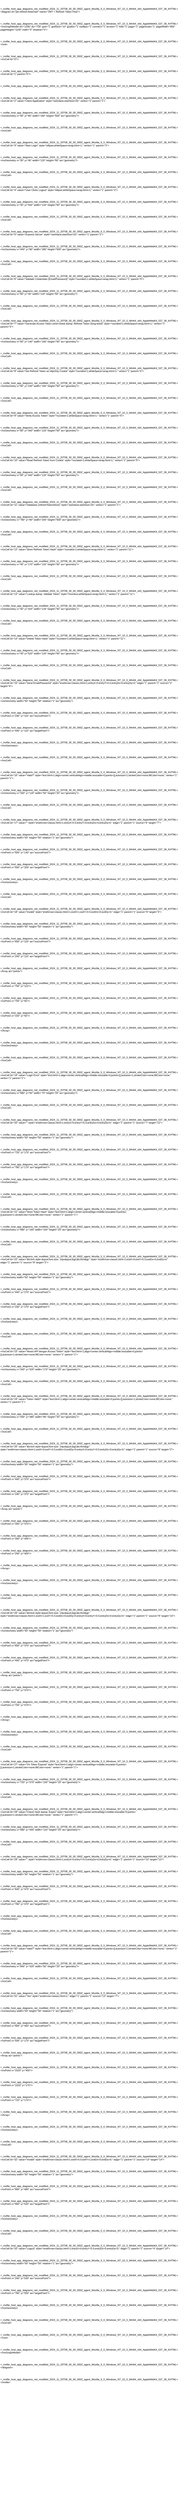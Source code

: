 <mxfile>
    <diagram id="sfbpxGeCNHBWjV3Nfpo7" name="Page-1">
        <mxGraphModel dx="973" dy="911" grid="1" gridSize="10" guides="1" tooltips="1" connect="1" arrows="1" fold="1" page="1" pageScale="1" pageWidth="850" pageHeight="1100" math="0" shadow="0">
            <root>
                <mxCell id="0"/>
                <mxCell id="1" parent="0"/>
                <mxCell id="5" value="&#xa;  &#xa;    &amp;lt;_mxfile_host_app_diagrams_net_modified_2024_11_20T08_30_00_000Z_agent_Mozilla_5_0_Windows_NT_10_0_Win64_x64_AppleWebKit_537_36_KHTML&amp;gt;&amp;lt;diagram id=&quot;jwt-refresh-flowchart&quot; name=&quot;JWT + Refresh Token Flow&quot;&amp;gt;&#xa;    &#xa;  &#xa;  &#xa;    &amp;lt;_mxfile_host_app_diagrams_net_modified_2024_11_20T08_30_00_000Z_agent_Mozilla_5_0_Windows_NT_10_0_Win64_x64_AppleWebKit_537_36_KHTML&amp;gt;&amp;lt;mxGraphModel dx=&quot;1295&quot; dy=&quot;728&quot; grid=&quot;1&quot; gridSize=&quot;10&quot; guides=&quot;1&quot; tooltips=&quot;1&quot; connect=&quot;1&quot; arrows=&quot;1&quot; fold=&quot;1&quot; page=&quot;1&quot; pageScale=&quot;1&quot; pageWidth=&quot;850&quot; pageHeight=&quot;1100&quot; math=&quot;0&quot; shadow=&quot;0&quot;&amp;gt;&#xa;    &#xa;  &#xa;  &#xa;    &amp;lt;_mxfile_host_app_diagrams_net_modified_2024_11_20T08_30_00_000Z_agent_Mozilla_5_0_Windows_NT_10_0_Win64_x64_AppleWebKit_537_36_KHTML&amp;gt;&amp;lt;root&amp;gt;&#xa;    &#xa;  &#xa;  &#xa;    &amp;lt;_mxfile_host_app_diagrams_net_modified_2024_11_20T08_30_00_000Z_agent_Mozilla_5_0_Windows_NT_10_0_Win64_x64_AppleWebKit_537_36_KHTML&amp;gt;&amp;lt;mxCell id=&quot;0&quot;/&amp;gt;&#xa;    &#xa;  &#xa;  &#xa;    &amp;lt;_mxfile_host_app_diagrams_net_modified_2024_11_20T08_30_00_000Z_agent_Mozilla_5_0_Windows_NT_10_0_Win64_x64_AppleWebKit_537_36_KHTML&amp;gt;&amp;lt;mxCell id=&quot;1&quot; parent=&quot;0&quot;/&amp;gt;&#xa;    &#xa;  &#xa;  &#xa;    &amp;lt;_mxfile_host_app_diagrams_net_modified_2024_11_20T08_30_00_000Z_agent_Mozilla_5_0_Windows_NT_10_0_Win64_x64_AppleWebKit_537_36_KHTML&amp;gt;&#xa;    &#xa;  &#xa;  &#xa;    &amp;lt;_mxfile_host_app_diagrams_net_modified_2024_11_20T08_30_00_000Z_agent_Mozilla_5_0_Windows_NT_10_0_Win64_x64_AppleWebKit_537_36_KHTML&amp;gt;&amp;lt;mxCell id=&quot;2&quot; value=&quot;Client Application&quot; style=&quot;swimlane;startSize=20;&quot; vertex=&quot;1&quot; parent=&quot;1&quot;&amp;gt;&#xa;    &#xa;  &#xa;  &#xa;    &amp;lt;_mxfile_host_app_diagrams_net_modified_2024_11_20T08_30_00_000Z_agent_Mozilla_5_0_Windows_NT_10_0_Win64_x64_AppleWebKit_537_36_KHTML&amp;gt;&amp;lt;mxGeometry x=&quot;60&quot; y=&quot;80&quot; width=&quot;180&quot; height=&quot;600&quot; as=&quot;geometry&quot;/&amp;gt;&#xa;    &#xa;  &#xa;  &#xa;    &amp;lt;_mxfile_host_app_diagrams_net_modified_2024_11_20T08_30_00_000Z_agent_Mozilla_5_0_Windows_NT_10_0_Win64_x64_AppleWebKit_537_36_KHTML&amp;gt;&amp;lt;/mxCell&amp;gt;&#xa;    &#xa;  &#xa;  &#xa;    &amp;lt;_mxfile_host_app_diagrams_net_modified_2024_11_20T08_30_00_000Z_agent_Mozilla_5_0_Windows_NT_10_0_Win64_x64_AppleWebKit_537_36_KHTML&amp;gt;&amp;lt;mxCell id=&quot;3&quot; value=&quot;Start Login&quot; style=&quot;ellipse;whiteSpace=wrap;html=1;&quot; vertex=&quot;1&quot; parent=&quot;2&quot;&amp;gt;&#xa;    &#xa;  &#xa;  &#xa;    &amp;lt;_mxfile_host_app_diagrams_net_modified_2024_11_20T08_30_00_000Z_agent_Mozilla_5_0_Windows_NT_10_0_Win64_x64_AppleWebKit_537_36_KHTML&amp;gt;&amp;lt;mxGeometry x=&quot;30&quot; y=&quot;40&quot; width=&quot;120&quot; height=&quot;60&quot; as=&quot;geometry&quot;/&amp;gt;&#xa;    &#xa;  &#xa;  &#xa;    &amp;lt;_mxfile_host_app_diagrams_net_modified_2024_11_20T08_30_00_000Z_agent_Mozilla_5_0_Windows_NT_10_0_Win64_x64_AppleWebKit_537_36_KHTML&amp;gt;&amp;lt;/mxCell&amp;gt;&#xa;    &#xa;  &#xa;  &#xa;    &amp;lt;_mxfile_host_app_diagrams_net_modified_2024_11_20T08_30_00_000Z_agent_Mozilla_5_0_Windows_NT_10_0_Win64_x64_AppleWebKit_537_36_KHTML&amp;gt;&amp;lt;mxCell id=&quot;4&quot; value=&quot;User Clicks Logout&quot; style=&quot;ellipse;whiteSpace=wrap;html=1;&quot; vertex=&quot;1&quot; parent=&quot;2&quot;&amp;gt;&#xa;    &#xa;  &#xa;  &#xa;    &amp;lt;_mxfile_host_app_diagrams_net_modified_2024_11_20T08_30_00_000Z_agent_Mozilla_5_0_Windows_NT_10_0_Win64_x64_AppleWebKit_537_36_KHTML&amp;gt;&amp;lt;mxGeometry x=&quot;30&quot; y=&quot;500&quot; width=&quot;120&quot; height=&quot;60&quot; as=&quot;geometry&quot;/&amp;gt;&#xa;    &#xa;  &#xa;  &#xa;    &amp;lt;_mxfile_host_app_diagrams_net_modified_2024_11_20T08_30_00_000Z_agent_Mozilla_5_0_Windows_NT_10_0_Win64_x64_AppleWebKit_537_36_KHTML&amp;gt;&amp;lt;/mxCell&amp;gt;&#xa;    &#xa;  &#xa;  &#xa;    &amp;lt;_mxfile_host_app_diagrams_net_modified_2024_11_20T08_30_00_000Z_agent_Mozilla_5_0_Windows_NT_10_0_Win64_x64_AppleWebKit_537_36_KHTML&amp;gt;&amp;lt;mxCell id=&quot;5&quot; value=&quot;Express Server&quot; style=&quot;swimlane;startSize=20;&quot; vertex=&quot;1&quot; parent=&quot;1&quot;&amp;gt;&#xa;    &#xa;  &#xa;  &#xa;    &amp;lt;_mxfile_host_app_diagrams_net_modified_2024_11_20T08_30_00_000Z_agent_Mozilla_5_0_Windows_NT_10_0_Win64_x64_AppleWebKit_537_36_KHTML&amp;gt;&amp;lt;mxGeometry x=&quot;440&quot; y=&quot;80&quot; width=&quot;280&quot; height=&quot;600&quot; as=&quot;geometry&quot;/&amp;gt;&#xa;    &#xa;  &#xa;  &#xa;    &amp;lt;_mxfile_host_app_diagrams_net_modified_2024_11_20T08_30_00_000Z_agent_Mozilla_5_0_Windows_NT_10_0_Win64_x64_AppleWebKit_537_36_KHTML&amp;gt;&amp;lt;/mxCell&amp;gt;&#xa;    &#xa;  &#xa;  &#xa;    &amp;lt;_mxfile_host_app_diagrams_net_modified_2024_11_20T08_30_00_000Z_agent_Mozilla_5_0_Windows_NT_10_0_Win64_x64_AppleWebKit_537_36_KHTML&amp;gt;&amp;lt;mxCell id=&quot;6&quot; value=&quot;Validate Credentials (Email/Password)&quot; style=&quot;rounded=1;whiteSpace=wrap;html=1;&quot; vertex=&quot;1&quot; parent=&quot;5&quot;&amp;gt;&#xa;    &#xa;  &#xa;  &#xa;    &amp;lt;_mxfile_host_app_diagrams_net_modified_2024_11_20T08_30_00_000Z_agent_Mozilla_5_0_Windows_NT_10_0_Win64_x64_AppleWebKit_537_36_KHTML&amp;gt;&amp;lt;mxGeometry x=&quot;80&quot; y=&quot;40&quot; width=&quot;120&quot; height=&quot;60&quot; as=&quot;geometry&quot;/&amp;gt;&#xa;    &#xa;  &#xa;  &#xa;    &amp;lt;_mxfile_host_app_diagrams_net_modified_2024_11_20T08_30_00_000Z_agent_Mozilla_5_0_Windows_NT_10_0_Win64_x64_AppleWebKit_537_36_KHTML&amp;gt;&amp;lt;/mxCell&amp;gt;&#xa;    &#xa;  &#xa;  &#xa;    &amp;lt;_mxfile_host_app_diagrams_net_modified_2024_11_20T08_30_00_000Z_agent_Mozilla_5_0_Windows_NT_10_0_Win64_x64_AppleWebKit_537_36_KHTML&amp;gt;&amp;lt;mxCell id=&quot;7&quot; value=&quot;Generate Access Token (short-lived) &amp;amp;amp; Refresh Token (long-lived)&quot; style=&quot;rounded=1;whiteSpace=wrap;html=1;&quot; vertex=&quot;1&quot; parent=&quot;5&quot;&amp;gt;&#xa;    &#xa;  &#xa;  &#xa;    &amp;lt;_mxfile_host_app_diagrams_net_modified_2024_11_20T08_30_00_000Z_agent_Mozilla_5_0_Windows_NT_10_0_Win64_x64_AppleWebKit_537_36_KHTML&amp;gt;&amp;lt;mxGeometry x=&quot;60&quot; y=&quot;140&quot; width=&quot;160&quot; height=&quot;60&quot; as=&quot;geometry&quot;/&amp;gt;&#xa;    &#xa;  &#xa;  &#xa;    &amp;lt;_mxfile_host_app_diagrams_net_modified_2024_11_20T08_30_00_000Z_agent_Mozilla_5_0_Windows_NT_10_0_Win64_x64_AppleWebKit_537_36_KHTML&amp;gt;&amp;lt;/mxCell&amp;gt;&#xa;    &#xa;  &#xa;  &#xa;    &amp;lt;_mxfile_host_app_diagrams_net_modified_2024_11_20T08_30_00_000Z_agent_Mozilla_5_0_Windows_NT_10_0_Win64_x64_AppleWebKit_537_36_KHTML&amp;gt;&amp;lt;mxCell id=&quot;8&quot; value=&quot;Set Refresh Token as httpOnly Cookie&quot; style=&quot;rounded=1;whiteSpace=wrap;html=1;&quot; vertex=&quot;1&quot; parent=&quot;5&quot;&amp;gt;&#xa;    &#xa;  &#xa;  &#xa;    &amp;lt;_mxfile_host_app_diagrams_net_modified_2024_11_20T08_30_00_000Z_agent_Mozilla_5_0_Windows_NT_10_0_Win64_x64_AppleWebKit_537_36_KHTML&amp;gt;&amp;lt;mxGeometry x=&quot;60&quot; y=&quot;240&quot; width=&quot;160&quot; height=&quot;60&quot; as=&quot;geometry&quot;/&amp;gt;&#xa;    &#xa;  &#xa;  &#xa;    &amp;lt;_mxfile_host_app_diagrams_net_modified_2024_11_20T08_30_00_000Z_agent_Mozilla_5_0_Windows_NT_10_0_Win64_x64_AppleWebKit_537_36_KHTML&amp;gt;&amp;lt;/mxCell&amp;gt;&#xa;    &#xa;  &#xa;  &#xa;    &amp;lt;_mxfile_host_app_diagrams_net_modified_2024_11_20T08_30_00_000Z_agent_Mozilla_5_0_Windows_NT_10_0_Win64_x64_AppleWebKit_537_36_KHTML&amp;gt;&amp;lt;mxCell id=&quot;9&quot; value=&quot;Verify Access Token&quot; style=&quot;rounded=1;whiteSpace=wrap;html=1;&quot; vertex=&quot;1&quot; parent=&quot;5&quot;&amp;gt;&#xa;    &#xa;  &#xa;  &#xa;    &amp;lt;_mxfile_host_app_diagrams_net_modified_2024_11_20T08_30_00_000Z_agent_Mozilla_5_0_Windows_NT_10_0_Win64_x64_AppleWebKit_537_36_KHTML&amp;gt;&amp;lt;mxGeometry x=&quot;80&quot; y=&quot;340&quot; width=&quot;120&quot; height=&quot;60&quot; as=&quot;geometry&quot;/&amp;gt;&#xa;    &#xa;  &#xa;  &#xa;    &amp;lt;_mxfile_host_app_diagrams_net_modified_2024_11_20T08_30_00_000Z_agent_Mozilla_5_0_Windows_NT_10_0_Win64_x64_AppleWebKit_537_36_KHTML&amp;gt;&amp;lt;/mxCell&amp;gt;&#xa;    &#xa;  &#xa;  &#xa;    &amp;lt;_mxfile_host_app_diagrams_net_modified_2024_11_20T08_30_00_000Z_agent_Mozilla_5_0_Windows_NT_10_0_Win64_x64_AppleWebKit_537_36_KHTML&amp;gt;&amp;lt;mxCell id=&quot;10&quot; value=&quot;Read Refresh Token from Cookie&quot; style=&quot;rounded=1;whiteSpace=wrap;html=1;&quot; vertex=&quot;1&quot; parent=&quot;5&quot;&amp;gt;&#xa;    &#xa;  &#xa;  &#xa;    &amp;lt;_mxfile_host_app_diagrams_net_modified_2024_11_20T08_30_00_000Z_agent_Mozilla_5_0_Windows_NT_10_0_Win64_x64_AppleWebKit_537_36_KHTML&amp;gt;&amp;lt;mxGeometry x=&quot;80&quot; y=&quot;440&quot; width=&quot;120&quot; height=&quot;60&quot; as=&quot;geometry&quot;/&amp;gt;&#xa;    &#xa;  &#xa;  &#xa;    &amp;lt;_mxfile_host_app_diagrams_net_modified_2024_11_20T08_30_00_000Z_agent_Mozilla_5_0_Windows_NT_10_0_Win64_x64_AppleWebKit_537_36_KHTML&amp;gt;&amp;lt;/mxCell&amp;gt;&#xa;    &#xa;  &#xa;  &#xa;    &amp;lt;_mxfile_host_app_diagrams_net_modified_2024_11_20T08_30_00_000Z_agent_Mozilla_5_0_Windows_NT_10_0_Win64_x64_AppleWebKit_537_36_KHTML&amp;gt;&amp;lt;mxCell id=&quot;11&quot; value=&quot;Database (refreshTokenStore)&quot; style=&quot;swimlane;startSize=20;&quot; vertex=&quot;1&quot; parent=&quot;1&quot;&amp;gt;&#xa;    &#xa;  &#xa;  &#xa;    &amp;lt;_mxfile_host_app_diagrams_net_modified_2024_11_20T08_30_00_000Z_agent_Mozilla_5_0_Windows_NT_10_0_Win64_x64_AppleWebKit_537_36_KHTML&amp;gt;&amp;lt;mxGeometry x=&quot;780&quot; y=&quot;80&quot; width=&quot;200&quot; height=&quot;600&quot; as=&quot;geometry&quot;/&amp;gt;&#xa;    &#xa;  &#xa;  &#xa;    &amp;lt;_mxfile_host_app_diagrams_net_modified_2024_11_20T08_30_00_000Z_agent_Mozilla_5_0_Windows_NT_10_0_Win64_x64_AppleWebKit_537_36_KHTML&amp;gt;&amp;lt;/mxCell&amp;gt;&#xa;    &#xa;  &#xa;  &#xa;    &amp;lt;_mxfile_host_app_diagrams_net_modified_2024_11_20T08_30_00_000Z_agent_Mozilla_5_0_Windows_NT_10_0_Win64_x64_AppleWebKit_537_36_KHTML&amp;gt;&amp;lt;mxCell id=&quot;12&quot; value=&quot;Store Refresh Token Hash&quot; style=&quot;rounded=1;whiteSpace=wrap;html=1;&quot; vertex=&quot;1&quot; parent=&quot;11&quot;&amp;gt;&#xa;    &#xa;  &#xa;  &#xa;    &amp;lt;_mxfile_host_app_diagrams_net_modified_2024_11_20T08_30_00_000Z_agent_Mozilla_5_0_Windows_NT_10_0_Win64_x64_AppleWebKit_537_36_KHTML&amp;gt;&amp;lt;mxGeometry x=&quot;40&quot; y=&quot;170&quot; width=&quot;120&quot; height=&quot;60&quot; as=&quot;geometry&quot;/&amp;gt;&#xa;    &#xa;  &#xa;  &#xa;    &amp;lt;_mxfile_host_app_diagrams_net_modified_2024_11_20T08_30_00_000Z_agent_Mozilla_5_0_Windows_NT_10_0_Win64_x64_AppleWebKit_537_36_KHTML&amp;gt;&amp;lt;/mxCell&amp;gt;&#xa;    &#xa;  &#xa;  &#xa;    &amp;lt;_mxfile_host_app_diagrams_net_modified_2024_11_20T08_30_00_000Z_agent_Mozilla_5_0_Windows_NT_10_0_Win64_x64_AppleWebKit_537_36_KHTML&amp;gt;&amp;lt;mxCell id=&quot;13&quot; value=&quot;Lookup &amp;amp;amp; Validate Token&quot; style=&quot;rhombus;whiteSpace=wrap;html=1;&quot; vertex=&quot;1&quot; parent=&quot;11&quot;&amp;gt;&#xa;    &#xa;  &#xa;  &#xa;    &amp;lt;_mxfile_host_app_diagrams_net_modified_2024_11_20T08_30_00_000Z_agent_Mozilla_5_0_Windows_NT_10_0_Win64_x64_AppleWebKit_537_36_KHTML&amp;gt;&amp;lt;mxGeometry x=&quot;40&quot; y=&quot;420&quot; width=&quot;120&quot; height=&quot;60&quot; as=&quot;geometry&quot;/&amp;gt;&#xa;    &#xa;  &#xa;  &#xa;    &amp;lt;_mxfile_host_app_diagrams_net_modified_2024_11_20T08_30_00_000Z_agent_Mozilla_5_0_Windows_NT_10_0_Win64_x64_AppleWebKit_537_36_KHTML&amp;gt;&amp;lt;/mxCell&amp;gt;&#xa;    &#xa;  &#xa;  &#xa;    &amp;lt;_mxfile_host_app_diagrams_net_modified_2024_11_20T08_30_00_000Z_agent_Mozilla_5_0_Windows_NT_10_0_Win64_x64_AppleWebKit_537_36_KHTML&amp;gt;&amp;lt;mxCell id=&quot;14&quot; value=&quot;Delete Token Hash&quot; style=&quot;rounded=1;whiteSpace=wrap;html=1;&quot; vertex=&quot;1&quot; parent=&quot;11&quot;&amp;gt;&#xa;    &#xa;  &#xa;  &#xa;    &amp;lt;_mxfile_host_app_diagrams_net_modified_2024_11_20T08_30_00_000Z_agent_Mozilla_5_0_Windows_NT_10_0_Win64_x64_AppleWebKit_537_36_KHTML&amp;gt;&amp;lt;mxGeometry x=&quot;40&quot; y=&quot;520&quot; width=&quot;120&quot; height=&quot;60&quot; as=&quot;geometry&quot;/&amp;gt;&#xa;    &#xa;  &#xa;  &#xa;    &amp;lt;_mxfile_host_app_diagrams_net_modified_2024_11_20T08_30_00_000Z_agent_Mozilla_5_0_Windows_NT_10_0_Win64_x64_AppleWebKit_537_36_KHTML&amp;gt;&amp;lt;/mxCell&amp;gt;&#xa;    &#xa;  &#xa;  &#xa;    &amp;lt;_mxfile_host_app_diagrams_net_modified_2024_11_20T08_30_00_000Z_agent_Mozilla_5_0_Windows_NT_10_0_Win64_x64_AppleWebKit_537_36_KHTML&amp;gt;&amp;lt;mxCell id=&quot;15&quot; value=&quot;Send Email/Password&quot; style=&quot;endArrow=classic;html=1;entryX=0;entryY=0.5;entryDx=0;entryDy=0;&quot; edge=&quot;1&quot; parent=&quot;1&quot; source=&quot;3&quot; target=&quot;6&quot;&amp;gt;&#xa;    &#xa;  &#xa;  &#xa;    &amp;lt;_mxfile_host_app_diagrams_net_modified_2024_11_20T08_30_00_000Z_agent_Mozilla_5_0_Windows_NT_10_0_Win64_x64_AppleWebKit_537_36_KHTML&amp;gt;&amp;lt;mxGeometry width=&quot;50&quot; height=&quot;50&quot; relative=&quot;1&quot; as=&quot;geometry&quot;&amp;gt;&#xa;    &#xa;  &#xa;  &#xa;    &amp;lt;_mxfile_host_app_diagrams_net_modified_2024_11_20T08_30_00_000Z_agent_Mozilla_5_0_Windows_NT_10_0_Win64_x64_AppleWebKit_537_36_KHTML&amp;gt;&amp;lt;mxPoint x=&quot;240&quot; y=&quot;110&quot; as=&quot;sourcePoint&quot;/&amp;gt;&#xa;    &#xa;  &#xa;  &#xa;    &amp;lt;_mxfile_host_app_diagrams_net_modified_2024_11_20T08_30_00_000Z_agent_Mozilla_5_0_Windows_NT_10_0_Win64_x64_AppleWebKit_537_36_KHTML&amp;gt;&amp;lt;mxPoint x=&quot;440&quot; y=&quot;110&quot; as=&quot;targetPoint&quot;/&amp;gt;&#xa;    &#xa;  &#xa;  &#xa;    &amp;lt;_mxfile_host_app_diagrams_net_modified_2024_11_20T08_30_00_000Z_agent_Mozilla_5_0_Windows_NT_10_0_Win64_x64_AppleWebKit_537_36_KHTML&amp;gt;&amp;lt;/mxGeometry&amp;gt;&#xa;    &#xa;  &#xa;  &#xa;    &amp;lt;_mxfile_host_app_diagrams_net_modified_2024_11_20T08_30_00_000Z_agent_Mozilla_5_0_Windows_NT_10_0_Win64_x64_AppleWebKit_537_36_KHTML&amp;gt;&amp;lt;/mxCell&amp;gt;&#xa;    &#xa;  &#xa;  &#xa;    &amp;lt;_mxfile_host_app_diagrams_net_modified_2024_11_20T08_30_00_000Z_agent_Mozilla_5_0_Windows_NT_10_0_Win64_x64_AppleWebKit_537_36_KHTML&amp;gt;&amp;lt;mxCell id=&quot;16&quot; value=&quot;Valid?&quot; style=&quot;text;html=1;align=center;verticalAlign=middle;resizable=0;points=[];autosize=1;strokeColor=none;fillColor=none;&quot; vertex=&quot;1&quot; parent=&quot;1&quot;&amp;gt;&#xa;    &#xa;  &#xa;  &#xa;    &amp;lt;_mxfile_host_app_diagrams_net_modified_2024_11_20T08_30_00_000Z_agent_Mozilla_5_0_Windows_NT_10_0_Win64_x64_AppleWebKit_537_36_KHTML&amp;gt;&amp;lt;mxGeometry x=&quot;340&quot; y=&quot;120&quot; width=&quot;50&quot; height=&quot;20&quot; as=&quot;geometry&quot;/&amp;gt;&#xa;    &#xa;  &#xa;  &#xa;    &amp;lt;_mxfile_host_app_diagrams_net_modified_2024_11_20T08_30_00_000Z_agent_Mozilla_5_0_Windows_NT_10_0_Win64_x64_AppleWebKit_537_36_KHTML&amp;gt;&amp;lt;/mxCell&amp;gt;&#xa;    &#xa;  &#xa;  &#xa;    &amp;lt;_mxfile_host_app_diagrams_net_modified_2024_11_20T08_30_00_000Z_agent_Mozilla_5_0_Windows_NT_10_0_Win64_x64_AppleWebKit_537_36_KHTML&amp;gt;&amp;lt;mxCell id=&quot;17&quot; value=&quot;&quot; style=&quot;endArrow=classic;html=1;entryX=0.5;entryY=0;entryDx=0;entryDy=0;&quot; edge=&quot;1&quot; parent=&quot;1&quot; source=&quot;6&quot; target=&quot;7&quot;&amp;gt;&#xa;    &#xa;  &#xa;  &#xa;    &amp;lt;_mxfile_host_app_diagrams_net_modified_2024_11_20T08_30_00_000Z_agent_Mozilla_5_0_Windows_NT_10_0_Win64_x64_AppleWebKit_537_36_KHTML&amp;gt;&amp;lt;mxGeometry width=&quot;50&quot; height=&quot;50&quot; relative=&quot;1&quot; as=&quot;geometry&quot;&amp;gt;&#xa;    &#xa;  &#xa;  &#xa;    &amp;lt;_mxfile_host_app_diagrams_net_modified_2024_11_20T08_30_00_000Z_agent_Mozilla_5_0_Windows_NT_10_0_Win64_x64_AppleWebKit_537_36_KHTML&amp;gt;&amp;lt;mxPoint x=&quot;500&quot; y=&quot;140&quot; as=&quot;sourcePoint&quot;/&amp;gt;&#xa;    &#xa;  &#xa;  &#xa;    &amp;lt;_mxfile_host_app_diagrams_net_modified_2024_11_20T08_30_00_000Z_agent_Mozilla_5_0_Windows_NT_10_0_Win64_x64_AppleWebKit_537_36_KHTML&amp;gt;&amp;lt;mxPoint x=&quot;500&quot; y=&quot;200&quot; as=&quot;targetPoint&quot;/&amp;gt;&#xa;    &#xa;  &#xa;  &#xa;    &amp;lt;_mxfile_host_app_diagrams_net_modified_2024_11_20T08_30_00_000Z_agent_Mozilla_5_0_Windows_NT_10_0_Win64_x64_AppleWebKit_537_36_KHTML&amp;gt;&amp;lt;/mxGeometry&amp;gt;&#xa;    &#xa;  &#xa;  &#xa;    &amp;lt;_mxfile_host_app_diagrams_net_modified_2024_11_20T08_30_00_000Z_agent_Mozilla_5_0_Windows_NT_10_0_Win64_x64_AppleWebKit_537_36_KHTML&amp;gt;&amp;lt;/mxCell&amp;gt;&#xa;    &#xa;  &#xa;  &#xa;    &amp;lt;_mxfile_host_app_diagrams_net_modified_2024_11_20T08_30_00_000Z_agent_Mozilla_5_0_Windows_NT_10_0_Win64_x64_AppleWebKit_537_36_KHTML&amp;gt;&amp;lt;mxCell id=&quot;18&quot; value=&quot;Invalid&quot; style=&quot;endArrow=classic;html=1;exitX=1;exitY=0.5;exitDx=0;exitDy=0;&quot; edge=&quot;1&quot; parent=&quot;1&quot; source=&quot;6&quot; target=&quot;3&quot;&amp;gt;&#xa;    &#xa;  &#xa;  &#xa;    &amp;lt;_mxfile_host_app_diagrams_net_modified_2024_11_20T08_30_00_000Z_agent_Mozilla_5_0_Windows_NT_10_0_Win64_x64_AppleWebKit_537_36_KHTML&amp;gt;&amp;lt;mxGeometry width=&quot;50&quot; height=&quot;50&quot; relative=&quot;1&quot; as=&quot;geometry&quot;&amp;gt;&#xa;    &#xa;  &#xa;  &#xa;    &amp;lt;_mxfile_host_app_diagrams_net_modified_2024_11_20T08_30_00_000Z_agent_Mozilla_5_0_Windows_NT_10_0_Win64_x64_AppleWebKit_537_36_KHTML&amp;gt;&amp;lt;mxPoint x=&quot;600&quot; y=&quot;110&quot; as=&quot;sourcePoint&quot;/&amp;gt;&#xa;    &#xa;  &#xa;  &#xa;    &amp;lt;_mxfile_host_app_diagrams_net_modified_2024_11_20T08_30_00_000Z_agent_Mozilla_5_0_Windows_NT_10_0_Win64_x64_AppleWebKit_537_36_KHTML&amp;gt;&amp;lt;mxPoint x=&quot;240&quot; y=&quot;110&quot; as=&quot;targetPoint&quot;/&amp;gt;&#xa;    &#xa;  &#xa;  &#xa;    &amp;lt;_mxfile_host_app_diagrams_net_modified_2024_11_20T08_30_00_000Z_agent_Mozilla_5_0_Windows_NT_10_0_Win64_x64_AppleWebKit_537_36_KHTML&amp;gt;&amp;lt;Array as=&quot;points&quot;&amp;gt;&#xa;    &#xa;  &#xa;  &#xa;    &amp;lt;_mxfile_host_app_diagrams_net_modified_2024_11_20T08_30_00_000Z_agent_Mozilla_5_0_Windows_NT_10_0_Win64_x64_AppleWebKit_537_36_KHTML&amp;gt;&amp;lt;mxPoint x=&quot;750&quot; y=&quot;110&quot;/&amp;gt;&#xa;    &#xa;  &#xa;  &#xa;    &amp;lt;_mxfile_host_app_diagrams_net_modified_2024_11_20T08_30_00_000Z_agent_Mozilla_5_0_Windows_NT_10_0_Win64_x64_AppleWebKit_537_36_KHTML&amp;gt;&amp;lt;mxPoint x=&quot;750&quot; y=&quot;50&quot;/&amp;gt;&#xa;    &#xa;  &#xa;  &#xa;    &amp;lt;_mxfile_host_app_diagrams_net_modified_2024_11_20T08_30_00_000Z_agent_Mozilla_5_0_Windows_NT_10_0_Win64_x64_AppleWebKit_537_36_KHTML&amp;gt;&amp;lt;mxPoint x=&quot;150&quot; y=&quot;50&quot;/&amp;gt;&#xa;    &#xa;  &#xa;  &#xa;    &amp;lt;_mxfile_host_app_diagrams_net_modified_2024_11_20T08_30_00_000Z_agent_Mozilla_5_0_Windows_NT_10_0_Win64_x64_AppleWebKit_537_36_KHTML&amp;gt;&amp;lt;/Array&amp;gt;&#xa;    &#xa;  &#xa;  &#xa;    &amp;lt;_mxfile_host_app_diagrams_net_modified_2024_11_20T08_30_00_000Z_agent_Mozilla_5_0_Windows_NT_10_0_Win64_x64_AppleWebKit_537_36_KHTML&amp;gt;&amp;lt;/mxGeometry&amp;gt;&#xa;    &#xa;  &#xa;  &#xa;    &amp;lt;_mxfile_host_app_diagrams_net_modified_2024_11_20T08_30_00_000Z_agent_Mozilla_5_0_Windows_NT_10_0_Win64_x64_AppleWebKit_537_36_KHTML&amp;gt;&amp;lt;/mxCell&amp;gt;&#xa;    &#xa;  &#xa;  &#xa;    &amp;lt;_mxfile_host_app_diagrams_net_modified_2024_11_20T08_30_00_000Z_agent_Mozilla_5_0_Windows_NT_10_0_Win64_x64_AppleWebKit_537_36_KHTML&amp;gt;&amp;lt;mxCell id=&quot;19&quot; value=&quot;Login Error&quot; style=&quot;text;html=1;align=center;verticalAlign=middle;resizable=0;points=[];autosize=1;strokeColor=none;fillColor=none;&quot; vertex=&quot;1&quot; parent=&quot;1&quot;&amp;gt;&#xa;    &#xa;  &#xa;  &#xa;    &amp;lt;_mxfile_host_app_diagrams_net_modified_2024_11_20T08_30_00_000Z_agent_Mozilla_5_0_Windows_NT_10_0_Win64_x64_AppleWebKit_537_36_KHTML&amp;gt;&amp;lt;mxGeometry x=&quot;680&quot; y=&quot;60&quot; width=&quot;70&quot; height=&quot;20&quot; as=&quot;geometry&quot;/&amp;gt;&#xa;    &#xa;  &#xa;  &#xa;    &amp;lt;_mxfile_host_app_diagrams_net_modified_2024_11_20T08_30_00_000Z_agent_Mozilla_5_0_Windows_NT_10_0_Win64_x64_AppleWebKit_537_36_KHTML&amp;gt;&amp;lt;/mxCell&amp;gt;&#xa;    &#xa;  &#xa;  &#xa;    &amp;lt;_mxfile_host_app_diagrams_net_modified_2024_11_20T08_30_00_000Z_agent_Mozilla_5_0_Windows_NT_10_0_Win64_x64_AppleWebKit_537_36_KHTML&amp;gt;&amp;lt;mxCell id=&quot;20&quot; value=&quot;&quot; style=&quot;endArrow=classic;html=1;entryX=0;entryY=0.5;entryDx=0;entryDy=0;&quot; edge=&quot;1&quot; parent=&quot;1&quot; source=&quot;7&quot; target=&quot;12&quot;&amp;gt;&#xa;    &#xa;  &#xa;  &#xa;    &amp;lt;_mxfile_host_app_diagrams_net_modified_2024_11_20T08_30_00_000Z_agent_Mozilla_5_0_Windows_NT_10_0_Win64_x64_AppleWebKit_537_36_KHTML&amp;gt;&amp;lt;mxGeometry width=&quot;50&quot; height=&quot;50&quot; relative=&quot;1&quot; as=&quot;geometry&quot;&amp;gt;&#xa;    &#xa;  &#xa;  &#xa;    &amp;lt;_mxfile_host_app_diagrams_net_modified_2024_11_20T08_30_00_000Z_agent_Mozilla_5_0_Windows_NT_10_0_Win64_x64_AppleWebKit_537_36_KHTML&amp;gt;&amp;lt;mxPoint x=&quot;720&quot; y=&quot;170&quot; as=&quot;sourcePoint&quot;/&amp;gt;&#xa;    &#xa;  &#xa;  &#xa;    &amp;lt;_mxfile_host_app_diagrams_net_modified_2024_11_20T08_30_00_000Z_agent_Mozilla_5_0_Windows_NT_10_0_Win64_x64_AppleWebKit_537_36_KHTML&amp;gt;&amp;lt;mxPoint x=&quot;780&quot; y=&quot;170&quot; as=&quot;targetPoint&quot;/&amp;gt;&#xa;    &#xa;  &#xa;  &#xa;    &amp;lt;_mxfile_host_app_diagrams_net_modified_2024_11_20T08_30_00_000Z_agent_Mozilla_5_0_Windows_NT_10_0_Win64_x64_AppleWebKit_537_36_KHTML&amp;gt;&amp;lt;/mxGeometry&amp;gt;&#xa;    &#xa;  &#xa;  &#xa;    &amp;lt;_mxfile_host_app_diagrams_net_modified_2024_11_20T08_30_00_000Z_agent_Mozilla_5_0_Windows_NT_10_0_Win64_x64_AppleWebKit_537_36_KHTML&amp;gt;&amp;lt;/mxCell&amp;gt;&#xa;    &#xa;  &#xa;  &#xa;    &amp;lt;_mxfile_host_app_diagrams_net_modified_2024_11_20T08_30_00_000Z_agent_Mozilla_5_0_Windows_NT_10_0_Win64_x64_AppleWebKit_537_36_KHTML&amp;gt;&amp;lt;mxCell id=&quot;21&quot; value=&quot;Store Token Hash&quot; style=&quot;text;html=1;align=center;verticalAlign=middle;resizable=0;points=[];autosize=1;strokeColor=none;fillColor=none;&quot; vertex=&quot;1&quot; parent=&quot;1&quot;&amp;gt;&#xa;    &#xa;  &#xa;  &#xa;    &amp;lt;_mxfile_host_app_diagrams_net_modified_2024_11_20T08_30_00_000Z_agent_Mozilla_5_0_Windows_NT_10_0_Win64_x64_AppleWebKit_537_36_KHTML&amp;gt;&amp;lt;mxGeometry x=&quot;680&quot; y=&quot;160&quot; width=&quot;100&quot; height=&quot;20&quot; as=&quot;geometry&quot;/&amp;gt;&#xa;    &#xa;  &#xa;  &#xa;    &amp;lt;_mxfile_host_app_diagrams_net_modified_2024_11_20T08_30_00_000Z_agent_Mozilla_5_0_Windows_NT_10_0_Win64_x64_AppleWebKit_537_36_KHTML&amp;gt;&amp;lt;/mxCell&amp;gt;&#xa;    &#xa;  &#xa;  &#xa;    &amp;lt;_mxfile_host_app_diagrams_net_modified_2024_11_20T08_30_00_000Z_agent_Mozilla_5_0_Windows_NT_10_0_Win64_x64_AppleWebKit_537_36_KHTML&amp;gt;&amp;lt;mxCell id=&quot;22&quot; value=&quot;&amp;amp;lt;font style=&amp;amp;quot;font-size: 14px&amp;amp;quot;&amp;amp;gt;&amp;amp;lt;/font&amp;amp;gt;&quot; style=&quot;endArrow=classic;html=1;exitX=0;exitY=0.5;exitDx=0;exitDy=0;&quot; edge=&quot;1&quot; parent=&quot;1&quot; source=&quot;8&quot; target=&quot;2&quot;&amp;gt;&#xa;    &#xa;  &#xa;  &#xa;    &amp;lt;_mxfile_host_app_diagrams_net_modified_2024_11_20T08_30_00_000Z_agent_Mozilla_5_0_Windows_NT_10_0_Win64_x64_AppleWebKit_537_36_KHTML&amp;gt;&amp;lt;mxGeometry width=&quot;50&quot; height=&quot;50&quot; relative=&quot;1&quot; as=&quot;geometry&quot;&amp;gt;&#xa;    &#xa;  &#xa;  &#xa;    &amp;lt;_mxfile_host_app_diagrams_net_modified_2024_11_20T08_30_00_000Z_agent_Mozilla_5_0_Windows_NT_10_0_Win64_x64_AppleWebKit_537_36_KHTML&amp;gt;&amp;lt;mxPoint x=&quot;440&quot; y=&quot;270&quot; as=&quot;sourcePoint&quot;/&amp;gt;&#xa;    &#xa;  &#xa;  &#xa;    &amp;lt;_mxfile_host_app_diagrams_net_modified_2024_11_20T08_30_00_000Z_agent_Mozilla_5_0_Windows_NT_10_0_Win64_x64_AppleWebKit_537_36_KHTML&amp;gt;&amp;lt;mxPoint x=&quot;240&quot; y=&quot;270&quot; as=&quot;targetPoint&quot;/&amp;gt;&#xa;    &#xa;  &#xa;  &#xa;    &amp;lt;_mxfile_host_app_diagrams_net_modified_2024_11_20T08_30_00_000Z_agent_Mozilla_5_0_Windows_NT_10_0_Win64_x64_AppleWebKit_537_36_KHTML&amp;gt;&amp;lt;/mxGeometry&amp;gt;&#xa;    &#xa;  &#xa;  &#xa;    &amp;lt;_mxfile_host_app_diagrams_net_modified_2024_11_20T08_30_00_000Z_agent_Mozilla_5_0_Windows_NT_10_0_Win64_x64_AppleWebKit_537_36_KHTML&amp;gt;&amp;lt;/mxCell&amp;gt;&#xa;    &#xa;  &#xa;  &#xa;    &amp;lt;_mxfile_host_app_diagrams_net_modified_2024_11_20T08_30_00_000Z_agent_Mozilla_5_0_Windows_NT_10_0_Win64_x64_AppleWebKit_537_36_KHTML&amp;gt;&amp;lt;mxCell id=&quot;23&quot; value=&quot;Akses API dengan Access Token&quot; style=&quot;text;html=1;align=center;verticalAlign=middle;resizable=0;points=[];autosize=1;strokeColor=none;fillColor=none;&quot; vertex=&quot;1&quot; parent=&quot;1&quot;&amp;gt;&#xa;    &#xa;  &#xa;  &#xa;    &amp;lt;_mxfile_host_app_diagrams_net_modified_2024_11_20T08_30_00_000Z_agent_Mozilla_5_0_Windows_NT_10_0_Win64_x64_AppleWebKit_537_36_KHTML&amp;gt;&amp;lt;mxGeometry x=&quot;340&quot; y=&quot;320&quot; width=&quot;170&quot; height=&quot;20&quot; as=&quot;geometry&quot;/&amp;gt;&#xa;    &#xa;  &#xa;  &#xa;    &amp;lt;_mxfile_host_app_diagrams_net_modified_2024_11_20T08_30_00_000Z_agent_Mozilla_5_0_Windows_NT_10_0_Win64_x64_AppleWebKit_537_36_KHTML&amp;gt;&amp;lt;/mxCell&amp;gt;&#xa;    &#xa;  &#xa;  &#xa;    &amp;lt;_mxfile_host_app_diagrams_net_modified_2024_11_20T08_30_00_000Z_agent_Mozilla_5_0_Windows_NT_10_0_Win64_x64_AppleWebKit_537_36_KHTML&amp;gt;&amp;lt;mxCell id=&quot;24&quot; value=&quot;Token Valid?&quot; style=&quot;text;html=1;align=center;verticalAlign=middle;resizable=0;points=[];autosize=1;strokeColor=none;fillColor=none;&quot; vertex=&quot;1&quot; parent=&quot;1&quot;&amp;gt;&#xa;    &#xa;  &#xa;  &#xa;    &amp;lt;_mxfile_host_app_diagrams_net_modified_2024_11_20T08_30_00_000Z_agent_Mozilla_5_0_Windows_NT_10_0_Win64_x64_AppleWebKit_537_36_KHTML&amp;gt;&amp;lt;mxGeometry x=&quot;440&quot; y=&quot;380&quot; width=&quot;80&quot; height=&quot;20&quot; as=&quot;geometry&quot;/&amp;gt;&#xa;    &#xa;  &#xa;  &#xa;    &amp;lt;_mxfile_host_app_diagrams_net_modified_2024_11_20T08_30_00_000Z_agent_Mozilla_5_0_Windows_NT_10_0_Win64_x64_AppleWebKit_537_36_KHTML&amp;gt;&amp;lt;/mxCell&amp;gt;&#xa;    &#xa;  &#xa;  &#xa;    &amp;lt;_mxfile_host_app_diagrams_net_modified_2024_11_20T08_30_00_000Z_agent_Mozilla_5_0_Windows_NT_10_0_Win64_x64_AppleWebKit_537_36_KHTML&amp;gt;&amp;lt;mxCell id=&quot;25&quot; value=&quot;&amp;amp;lt;font style=&amp;amp;quot;font-size: 14px&amp;amp;quot;&amp;amp;gt;&amp;amp;lt;/font&amp;amp;gt;&quot; style=&quot;endArrow=classic;html=1;exitX=0;exitY=0.5;exitDx=0;exitDy=0;entryX=0;entryY=0.5;entryDx=0;entryDy=0;&quot; edge=&quot;1&quot; parent=&quot;1&quot; source=&quot;9&quot; target=&quot;2&quot;&amp;gt;&#xa;    &#xa;  &#xa;  &#xa;    &amp;lt;_mxfile_host_app_diagrams_net_modified_2024_11_20T08_30_00_000Z_agent_Mozilla_5_0_Windows_NT_10_0_Win64_x64_AppleWebKit_537_36_KHTML&amp;gt;&amp;lt;mxGeometry width=&quot;50&quot; height=&quot;50&quot; relative=&quot;1&quot; as=&quot;geometry&quot;&amp;gt;&#xa;    &#xa;  &#xa;  &#xa;    &amp;lt;_mxfile_host_app_diagrams_net_modified_2024_11_20T08_30_00_000Z_agent_Mozilla_5_0_Windows_NT_10_0_Win64_x64_AppleWebKit_537_36_KHTML&amp;gt;&amp;lt;mxPoint x=&quot;440&quot; y=&quot;370&quot; as=&quot;sourcePoint&quot;/&amp;gt;&#xa;    &#xa;  &#xa;  &#xa;    &amp;lt;_mxfile_host_app_diagrams_net_modified_2024_11_20T08_30_00_000Z_agent_Mozilla_5_0_Windows_NT_10_0_Win64_x64_AppleWebKit_537_36_KHTML&amp;gt;&amp;lt;mxPoint x=&quot;240&quot; y=&quot;370&quot; as=&quot;targetPoint&quot;/&amp;gt;&#xa;    &#xa;  &#xa;  &#xa;    &amp;lt;_mxfile_host_app_diagrams_net_modified_2024_11_20T08_30_00_000Z_agent_Mozilla_5_0_Windows_NT_10_0_Win64_x64_AppleWebKit_537_36_KHTML&amp;gt;&amp;lt;Array as=&quot;points&quot;&amp;gt;&#xa;    &#xa;  &#xa;  &#xa;    &amp;lt;_mxfile_host_app_diagrams_net_modified_2024_11_20T08_30_00_000Z_agent_Mozilla_5_0_Windows_NT_10_0_Win64_x64_AppleWebKit_537_36_KHTML&amp;gt;&amp;lt;mxPoint x=&quot;340&quot; y=&quot;370&quot;/&amp;gt;&#xa;    &#xa;  &#xa;  &#xa;    &amp;lt;_mxfile_host_app_diagrams_net_modified_2024_11_20T08_30_00_000Z_agent_Mozilla_5_0_Windows_NT_10_0_Win64_x64_AppleWebKit_537_36_KHTML&amp;gt;&amp;lt;mxPoint x=&quot;340&quot; y=&quot;400&quot;/&amp;gt;&#xa;    &#xa;  &#xa;  &#xa;    &amp;lt;_mxfile_host_app_diagrams_net_modified_2024_11_20T08_30_00_000Z_agent_Mozilla_5_0_Windows_NT_10_0_Win64_x64_AppleWebKit_537_36_KHTML&amp;gt;&amp;lt;mxPoint x=&quot;240&quot; y=&quot;400&quot;/&amp;gt;&#xa;    &#xa;  &#xa;  &#xa;    &amp;lt;_mxfile_host_app_diagrams_net_modified_2024_11_20T08_30_00_000Z_agent_Mozilla_5_0_Windows_NT_10_0_Win64_x64_AppleWebKit_537_36_KHTML&amp;gt;&amp;lt;/Array&amp;gt;&#xa;    &#xa;  &#xa;  &#xa;    &amp;lt;_mxfile_host_app_diagrams_net_modified_2024_11_20T08_30_00_000Z_agent_Mozilla_5_0_Windows_NT_10_0_Win64_x64_AppleWebKit_537_36_KHTML&amp;gt;&amp;lt;/mxGeometry&amp;gt;&#xa;    &#xa;  &#xa;  &#xa;    &amp;lt;_mxfile_host_app_diagrams_net_modified_2024_11_20T08_30_00_000Z_agent_Mozilla_5_0_Windows_NT_10_0_Win64_x64_AppleWebKit_537_36_KHTML&amp;gt;&amp;lt;/mxCell&amp;gt;&#xa;    &#xa;  &#xa;  &#xa;    &amp;lt;_mxfile_host_app_diagrams_net_modified_2024_11_20T08_30_00_000Z_agent_Mozilla_5_0_Windows_NT_10_0_Win64_x64_AppleWebKit_537_36_KHTML&amp;gt;&amp;lt;mxCell id=&quot;26&quot; value=&quot;&amp;amp;lt;font style=&amp;amp;quot;font-size: 14px&amp;amp;quot;&amp;amp;gt;&amp;amp;lt;/font&amp;amp;gt;&quot; style=&quot;endArrow=classic;html=1;exitX=1;exitY=0.5;exitDx=0;exitDy=0;entryX=0;entryY=0.5;entryDx=0;entryDy=0;&quot; edge=&quot;1&quot; parent=&quot;1&quot; source=&quot;9&quot; target=&quot;10&quot;&amp;gt;&#xa;    &#xa;  &#xa;  &#xa;    &amp;lt;_mxfile_host_app_diagrams_net_modified_2024_11_20T08_30_00_000Z_agent_Mozilla_5_0_Windows_NT_10_0_Win64_x64_AppleWebKit_537_36_KHTML&amp;gt;&amp;lt;mxGeometry width=&quot;50&quot; height=&quot;50&quot; relative=&quot;1&quot; as=&quot;geometry&quot;&amp;gt;&#xa;    &#xa;  &#xa;  &#xa;    &amp;lt;_mxfile_host_app_diagrams_net_modified_2024_11_20T08_30_00_000Z_agent_Mozilla_5_0_Windows_NT_10_0_Win64_x64_AppleWebKit_537_36_KHTML&amp;gt;&amp;lt;mxPoint x=&quot;600&quot; y=&quot;370&quot; as=&quot;sourcePoint&quot;/&amp;gt;&#xa;    &#xa;  &#xa;  &#xa;    &amp;lt;_mxfile_host_app_diagrams_net_modified_2024_11_20T08_30_00_000Z_agent_Mozilla_5_0_Windows_NT_10_0_Win64_x64_AppleWebKit_537_36_KHTML&amp;gt;&amp;lt;mxPoint x=&quot;440&quot; y=&quot;470&quot; as=&quot;targetPoint&quot;/&amp;gt;&#xa;    &#xa;  &#xa;  &#xa;    &amp;lt;_mxfile_host_app_diagrams_net_modified_2024_11_20T08_30_00_000Z_agent_Mozilla_5_0_Windows_NT_10_0_Win64_x64_AppleWebKit_537_36_KHTML&amp;gt;&amp;lt;Array as=&quot;points&quot;&amp;gt;&#xa;    &#xa;  &#xa;  &#xa;    &amp;lt;_mxfile_host_app_diagrams_net_modified_2024_11_20T08_30_00_000Z_agent_Mozilla_5_0_Windows_NT_10_0_Win64_x64_AppleWebKit_537_36_KHTML&amp;gt;&amp;lt;mxPoint x=&quot;750&quot; y=&quot;370&quot;/&amp;gt;&#xa;    &#xa;  &#xa;  &#xa;    &amp;lt;_mxfile_host_app_diagrams_net_modified_2024_11_20T08_30_00_000Z_agent_Mozilla_5_0_Windows_NT_10_0_Win64_x64_AppleWebKit_537_36_KHTML&amp;gt;&amp;lt;mxPoint x=&quot;750&quot; y=&quot;470&quot;/&amp;gt;&#xa;    &#xa;  &#xa;  &#xa;    &amp;lt;_mxfile_host_app_diagrams_net_modified_2024_11_20T08_30_00_000Z_agent_Mozilla_5_0_Windows_NT_10_0_Win64_x64_AppleWebKit_537_36_KHTML&amp;gt;&amp;lt;/Array&amp;gt;&#xa;    &#xa;  &#xa;  &#xa;    &amp;lt;_mxfile_host_app_diagrams_net_modified_2024_11_20T08_30_00_000Z_agent_Mozilla_5_0_Windows_NT_10_0_Win64_x64_AppleWebKit_537_36_KHTML&amp;gt;&amp;lt;/mxGeometry&amp;gt;&#xa;    &#xa;  &#xa;  &#xa;    &amp;lt;_mxfile_host_app_diagrams_net_modified_2024_11_20T08_30_00_000Z_agent_Mozilla_5_0_Windows_NT_10_0_Win64_x64_AppleWebKit_537_36_KHTML&amp;gt;&amp;lt;/mxCell&amp;gt;&#xa;    &#xa;  &#xa;  &#xa;    &amp;lt;_mxfile_host_app_diagrams_net_modified_2024_11_20T08_30_00_000Z_agent_Mozilla_5_0_Windows_NT_10_0_Win64_x64_AppleWebKit_537_36_KHTML&amp;gt;&amp;lt;mxCell id=&quot;27&quot; value=&quot;On Token Expired&quot; style=&quot;text;html=1;align=center;verticalAlign=middle;resizable=0;points=[];autosize=1;strokeColor=none;fillColor=none;&quot; vertex=&quot;1&quot; parent=&quot;1&quot;&amp;gt;&#xa;    &#xa;  &#xa;  &#xa;    &amp;lt;_mxfile_host_app_diagrams_net_modified_2024_11_20T08_30_00_000Z_agent_Mozilla_5_0_Windows_NT_10_0_Win64_x64_AppleWebKit_537_36_KHTML&amp;gt;&amp;lt;mxGeometry x=&quot;720&quot; y=&quot;370&quot; width=&quot;100&quot; height=&quot;20&quot; as=&quot;geometry&quot;/&amp;gt;&#xa;    &#xa;  &#xa;  &#xa;    &amp;lt;_mxfile_host_app_diagrams_net_modified_2024_11_20T08_30_00_000Z_agent_Mozilla_5_0_Windows_NT_10_0_Win64_x64_AppleWebKit_537_36_KHTML&amp;gt;&amp;lt;/mxCell&amp;gt;&#xa;    &#xa;  &#xa;  &#xa;    &amp;lt;_mxfile_host_app_diagrams_net_modified_2024_11_20T08_30_00_000Z_agent_Mozilla_5_0_Windows_NT_10_0_Win64_x64_AppleWebKit_537_36_KHTML&amp;gt;&amp;lt;mxCell id=&quot;28&quot; value=&quot;Check Hash &amp;amp;amp; Expiry&quot; style=&quot;text;html=1;align=center;verticalAlign=middle;resizable=0;points=[];autosize=1;strokeColor=none;fillColor=none;&quot; vertex=&quot;1&quot; parent=&quot;1&quot;&amp;gt;&#xa;    &#xa;  &#xa;  &#xa;    &amp;lt;_mxfile_host_app_diagrams_net_modified_2024_11_20T08_30_00_000Z_agent_Mozilla_5_0_Windows_NT_10_0_Win64_x64_AppleWebKit_537_36_KHTML&amp;gt;&amp;lt;mxGeometry x=&quot;680&quot; y=&quot;450&quot; width=&quot;120&quot; height=&quot;20&quot; as=&quot;geometry&quot;/&amp;gt;&#xa;    &#xa;  &#xa;  &#xa;    &amp;lt;_mxfile_host_app_diagrams_net_modified_2024_11_20T08_30_00_000Z_agent_Mozilla_5_0_Windows_NT_10_0_Win64_x64_AppleWebKit_537_36_KHTML&amp;gt;&amp;lt;/mxCell&amp;gt;&#xa;    &#xa;  &#xa;  &#xa;    &amp;lt;_mxfile_host_app_diagrams_net_modified_2024_11_20T08_30_00_000Z_agent_Mozilla_5_0_Windows_NT_10_0_Win64_x64_AppleWebKit_537_36_KHTML&amp;gt;&amp;lt;mxCell id=&quot;29&quot; value=&quot;&quot; style=&quot;endArrow=classic;html=1;entryX=0;entryY=0.5;entryDx=0;entryDy=0;&quot; edge=&quot;1&quot; parent=&quot;1&quot; source=&quot;10&quot; target=&quot;13&quot;&amp;gt;&#xa;    &#xa;  &#xa;  &#xa;    &amp;lt;_mxfile_host_app_diagrams_net_modified_2024_11_20T08_30_00_000Z_agent_Mozilla_5_0_Windows_NT_10_0_Win64_x64_AppleWebKit_537_36_KHTML&amp;gt;&amp;lt;mxGeometry width=&quot;50&quot; height=&quot;50&quot; relative=&quot;1&quot; as=&quot;geometry&quot;&amp;gt;&#xa;    &#xa;  &#xa;  &#xa;    &amp;lt;_mxfile_host_app_diagrams_net_modified_2024_11_20T08_30_00_000Z_agent_Mozilla_5_0_Windows_NT_10_0_Win64_x64_AppleWebKit_537_36_KHTML&amp;gt;&amp;lt;mxPoint x=&quot;640&quot; y=&quot;470&quot; as=&quot;sourcePoint&quot;/&amp;gt;&#xa;    &#xa;  &#xa;  &#xa;    &amp;lt;_mxfile_host_app_diagrams_net_modified_2024_11_20T08_30_00_000Z_agent_Mozilla_5_0_Windows_NT_10_0_Win64_x64_AppleWebKit_537_36_KHTML&amp;gt;&amp;lt;mxPoint x=&quot;780&quot; y=&quot;470&quot; as=&quot;targetPoint&quot;/&amp;gt;&#xa;    &#xa;  &#xa;  &#xa;    &amp;lt;_mxfile_host_app_diagrams_net_modified_2024_11_20T08_30_00_000Z_agent_Mozilla_5_0_Windows_NT_10_0_Win64_x64_AppleWebKit_537_36_KHTML&amp;gt;&amp;lt;/mxGeometry&amp;gt;&#xa;    &#xa;  &#xa;  &#xa;    &amp;lt;_mxfile_host_app_diagrams_net_modified_2024_11_20T08_30_00_000Z_agent_Mozilla_5_0_Windows_NT_10_0_Win64_x64_AppleWebKit_537_36_KHTML&amp;gt;&amp;lt;/mxCell&amp;gt;&#xa;    &#xa;  &#xa;  &#xa;    &amp;lt;_mxfile_host_app_diagrams_net_modified_2024_11_20T08_30_00_000Z_agent_Mozilla_5_0_Windows_NT_10_0_Win64_x64_AppleWebKit_537_36_KHTML&amp;gt;&amp;lt;mxCell id=&quot;30&quot; value=&quot;Valid?&quot; style=&quot;text;html=1;align=center;verticalAlign=middle;resizable=0;points=[];autosize=1;strokeColor=none;fillColor=none;&quot; vertex=&quot;1&quot; parent=&quot;1&quot;&amp;gt;&#xa;    &#xa;  &#xa;  &#xa;    &amp;lt;_mxfile_host_app_diagrams_net_modified_2024_11_20T08_30_00_000Z_agent_Mozilla_5_0_Windows_NT_10_0_Win64_x64_AppleWebKit_537_36_KHTML&amp;gt;&amp;lt;mxGeometry x=&quot;840&quot; y=&quot;420&quot; width=&quot;50&quot; height=&quot;20&quot; as=&quot;geometry&quot;/&amp;gt;&#xa;    &#xa;  &#xa;  &#xa;    &amp;lt;_mxfile_host_app_diagrams_net_modified_2024_11_20T08_30_00_000Z_agent_Mozilla_5_0_Windows_NT_10_0_Win64_x64_AppleWebKit_537_36_KHTML&amp;gt;&amp;lt;/mxCell&amp;gt;&#xa;    &#xa;  &#xa;  &#xa;    &amp;lt;_mxfile_host_app_diagrams_net_modified_2024_11_20T08_30_00_000Z_agent_Mozilla_5_0_Windows_NT_10_0_Win64_x64_AppleWebKit_537_36_KHTML&amp;gt;&amp;lt;mxCell id=&quot;31&quot; value=&quot;Yes&quot; style=&quot;endArrow=classic;html=1;&quot; edge=&quot;1&quot; parent=&quot;1&quot; source=&quot;13&quot; target=&quot;7&quot;&amp;gt;&#xa;    &#xa;  &#xa;  &#xa;    &amp;lt;_mxfile_host_app_diagrams_net_modified_2024_11_20T08_30_00_000Z_agent_Mozilla_5_0_Windows_NT_10_0_Win64_x64_AppleWebKit_537_36_KHTML&amp;gt;&amp;lt;mxGeometry width=&quot;50&quot; height=&quot;50&quot; relative=&quot;1&quot; as=&quot;geometry&quot;&amp;gt;&#xa;    &#xa;  &#xa;  &#xa;    &amp;lt;_mxfile_host_app_diagrams_net_modified_2024_11_20T08_30_00_000Z_agent_Mozilla_5_0_Windows_NT_10_0_Win64_x64_AppleWebKit_537_36_KHTML&amp;gt;&amp;lt;mxPoint x=&quot;900&quot; y=&quot;450&quot; as=&quot;sourcePoint&quot;/&amp;gt;&#xa;    &#xa;  &#xa;  &#xa;    &amp;lt;_mxfile_host_app_diagrams_net_modified_2024_11_20T08_30_00_000Z_agent_Mozilla_5_0_Windows_NT_10_0_Win64_x64_AppleWebKit_537_36_KHTML&amp;gt;&amp;lt;mxPoint x=&quot;540&quot; y=&quot;170&quot; as=&quot;targetPoint&quot;/&amp;gt;&#xa;    &#xa;  &#xa;  &#xa;    &amp;lt;_mxfile_host_app_diagrams_net_modified_2024_11_20T08_30_00_000Z_agent_Mozilla_5_0_Windows_NT_10_0_Win64_x64_AppleWebKit_537_36_KHTML&amp;gt;&amp;lt;Array as=&quot;points&quot;&amp;gt;&#xa;    &#xa;  &#xa;  &#xa;    &amp;lt;_mxfile_host_app_diagrams_net_modified_2024_11_20T08_30_00_000Z_agent_Mozilla_5_0_Windows_NT_10_0_Win64_x64_AppleWebKit_537_36_KHTML&amp;gt;&amp;lt;mxPoint x=&quot;1020&quot; y=&quot;450&quot;/&amp;gt;&#xa;    &#xa;  &#xa;  &#xa;    &amp;lt;_mxfile_host_app_diagrams_net_modified_2024_11_20T08_30_00_000Z_agent_Mozilla_5_0_Windows_NT_10_0_Win64_x64_AppleWebKit_537_36_KHTML&amp;gt;&amp;lt;mxPoint x=&quot;1020&quot; y=&quot;170&quot;/&amp;gt;&#xa;    &#xa;  &#xa;  &#xa;    &amp;lt;_mxfile_host_app_diagrams_net_modified_2024_11_20T08_30_00_000Z_agent_Mozilla_5_0_Windows_NT_10_0_Win64_x64_AppleWebKit_537_36_KHTML&amp;gt;&amp;lt;mxPoint x=&quot;720&quot; y=&quot;170&quot;/&amp;gt;&#xa;    &#xa;  &#xa;  &#xa;    &amp;lt;_mxfile_host_app_diagrams_net_modified_2024_11_20T08_30_00_000Z_agent_Mozilla_5_0_Windows_NT_10_0_Win64_x64_AppleWebKit_537_36_KHTML&amp;gt;&amp;lt;/Array&amp;gt;&#xa;    &#xa;  &#xa;  &#xa;    &amp;lt;_mxfile_host_app_diagrams_net_modified_2024_11_20T08_30_00_000Z_agent_Mozilla_5_0_Windows_NT_10_0_Win64_x64_AppleWebKit_537_36_KHTML&amp;gt;&amp;lt;/mxGeometry&amp;gt;&#xa;    &#xa;  &#xa;  &#xa;    &amp;lt;_mxfile_host_app_diagrams_net_modified_2024_11_20T08_30_00_000Z_agent_Mozilla_5_0_Windows_NT_10_0_Win64_x64_AppleWebKit_537_36_KHTML&amp;gt;&amp;lt;/mxCell&amp;gt;&#xa;    &#xa;  &#xa;  &#xa;    &amp;lt;_mxfile_host_app_diagrams_net_modified_2024_11_20T08_30_00_000Z_agent_Mozilla_5_0_Windows_NT_10_0_Win64_x64_AppleWebKit_537_36_KHTML&amp;gt;&amp;lt;mxCell id=&quot;32&quot; value=&quot;Invalid&quot; style=&quot;endArrow=classic;html=1;exitX=0.5;exitY=1;exitDx=0;exitDy=0;&quot; edge=&quot;1&quot; parent=&quot;1&quot; source=&quot;13&quot; target=&quot;14&quot;&amp;gt;&#xa;    &#xa;  &#xa;  &#xa;    &amp;lt;_mxfile_host_app_diagrams_net_modified_2024_11_20T08_30_00_000Z_agent_Mozilla_5_0_Windows_NT_10_0_Win64_x64_AppleWebKit_537_36_KHTML&amp;gt;&amp;lt;mxGeometry width=&quot;50&quot; height=&quot;50&quot; relative=&quot;1&quot; as=&quot;geometry&quot;&amp;gt;&#xa;    &#xa;  &#xa;  &#xa;    &amp;lt;_mxfile_host_app_diagrams_net_modified_2024_11_20T08_30_00_000Z_agent_Mozilla_5_0_Windows_NT_10_0_Win64_x64_AppleWebKit_537_36_KHTML&amp;gt;&amp;lt;mxPoint x=&quot;900&quot; y=&quot;480&quot; as=&quot;sourcePoint&quot;/&amp;gt;&#xa;    &#xa;  &#xa;  &#xa;    &amp;lt;_mxfile_host_app_diagrams_net_modified_2024_11_20T08_30_00_000Z_agent_Mozilla_5_0_Windows_NT_10_0_Win64_x64_AppleWebKit_537_36_KHTML&amp;gt;&amp;lt;mxPoint x=&quot;900&quot; y=&quot;520&quot; as=&quot;targetPoint&quot;/&amp;gt;&#xa;    &#xa;  &#xa;  &#xa;    &amp;lt;_mxfile_host_app_diagrams_net_modified_2024_11_20T08_30_00_000Z_agent_Mozilla_5_0_Windows_NT_10_0_Win64_x64_AppleWebKit_537_36_KHTML&amp;gt;&amp;lt;/mxGeometry&amp;gt;&#xa;    &#xa;  &#xa;  &#xa;    &amp;lt;_mxfile_host_app_diagrams_net_modified_2024_11_20T08_30_00_000Z_agent_Mozilla_5_0_Windows_NT_10_0_Win64_x64_AppleWebKit_537_36_KHTML&amp;gt;&amp;lt;/mxCell&amp;gt;&#xa;    &#xa;  &#xa;  &#xa;    &amp;lt;_mxfile_host_app_diagrams_net_modified_2024_11_20T08_30_00_000Z_agent_Mozilla_5_0_Windows_NT_10_0_Win64_x64_AppleWebKit_537_36_KHTML&amp;gt;&amp;lt;mxCell id=&quot;33&quot; value=&quot;Logout&quot; style=&quot;endArrow=classic;html=1;entryX=0;entryY=0.5;entryDx=0;entryDy=0;&quot; edge=&quot;1&quot; parent=&quot;1&quot; source=&quot;4&quot; target=&quot;14&quot;&amp;gt;&#xa;    &#xa;  &#xa;  &#xa;    &amp;lt;_mxfile_host_app_diagrams_net_modified_2024_11_20T08_30_00_000Z_agent_Mozilla_5_0_Windows_NT_10_0_Win64_x64_AppleWebKit_537_36_KHTML&amp;gt;&amp;lt;mxGeometry width=&quot;50&quot; height=&quot;50&quot; relative=&quot;1&quot; as=&quot;geometry&quot;&amp;gt;&#xa;    &#xa;  &#xa;  &#xa;    &amp;lt;_mxfile_host_app_diagrams_net_modified_2024_11_20T08_30_00_000Z_agent_Mozilla_5_0_Windows_NT_10_0_Win64_x64_AppleWebKit_537_36_KHTML&amp;gt;&amp;lt;mxPoint x=&quot;240&quot; y=&quot;530&quot; as=&quot;sourcePoint&quot;/&amp;gt;&#xa;    &#xa;  &#xa;  &#xa;    &amp;lt;_mxfile_host_app_diagrams_net_modified_2024_11_20T08_30_00_000Z_agent_Mozilla_5_0_Windows_NT_10_0_Win64_x64_AppleWebKit_537_36_KHTML&amp;gt;&amp;lt;mxPoint x=&quot;780&quot; y=&quot;550&quot; as=&quot;targetPoint&quot;/&amp;gt;&#xa;    &#xa;  &#xa;  &#xa;    &amp;lt;_mxfile_host_app_diagrams_net_modified_2024_11_20T08_30_00_000Z_agent_Mozilla_5_0_Windows_NT_10_0_Win64_x64_AppleWebKit_537_36_KHTML&amp;gt;&amp;lt;/mxGeometry&amp;gt;&#xa;    &#xa;  &#xa;  &#xa;    &amp;lt;_mxfile_host_app_diagrams_net_modified_2024_11_20T08_30_00_000Z_agent_Mozilla_5_0_Windows_NT_10_0_Win64_x64_AppleWebKit_537_36_KHTML&amp;gt;&amp;lt;/mxCell&amp;gt;&#xa;    &#xa;  &#xa;  &#xa;    &amp;lt;_mxfile_host_app_diagrams_net_modified_2024_11_20T08_30_00_000Z_agent_Mozilla_5_0_Windows_NT_10_0_Win64_x64_AppleWebKit_537_36_KHTML&amp;gt;&amp;lt;/root&amp;gt;&#xa;    &#xa;  &#xa;  &#xa;    &amp;lt;_mxfile_host_app_diagrams_net_modified_2024_11_20T08_30_00_000Z_agent_Mozilla_5_0_Windows_NT_10_0_Win64_x64_AppleWebKit_537_36_KHTML&amp;gt;&amp;lt;/mxGraphModel&amp;gt;&#xa;    &#xa;  &#xa;  &#xa;    &amp;lt;_mxfile_host_app_diagrams_net_modified_2024_11_20T08_30_00_000Z_agent_Mozilla_5_0_Windows_NT_10_0_Win64_x64_AppleWebKit_537_36_KHTML&amp;gt;&amp;lt;/diagram&amp;gt;&#xa;    &#xa;  &#xa;  &#xa;    &amp;lt;_mxfile_host_app_diagrams_net_modified_2024_11_20T08_30_00_000Z_agent_Mozilla_5_0_Windows_NT_10_0_Win64_x64_AppleWebKit_537_36_KHTML&amp;gt;&amp;lt;/mxfile&amp;gt;&#xa;    &#xa;  &#xa;" style="text;whiteSpace=wrap;html=1;" vertex="1" parent="1">
                    <mxGeometry width="560" height="12110" as="geometry"/>
                </mxCell>
            </root>
        </mxGraphModel>
    </diagram>
</mxfile>